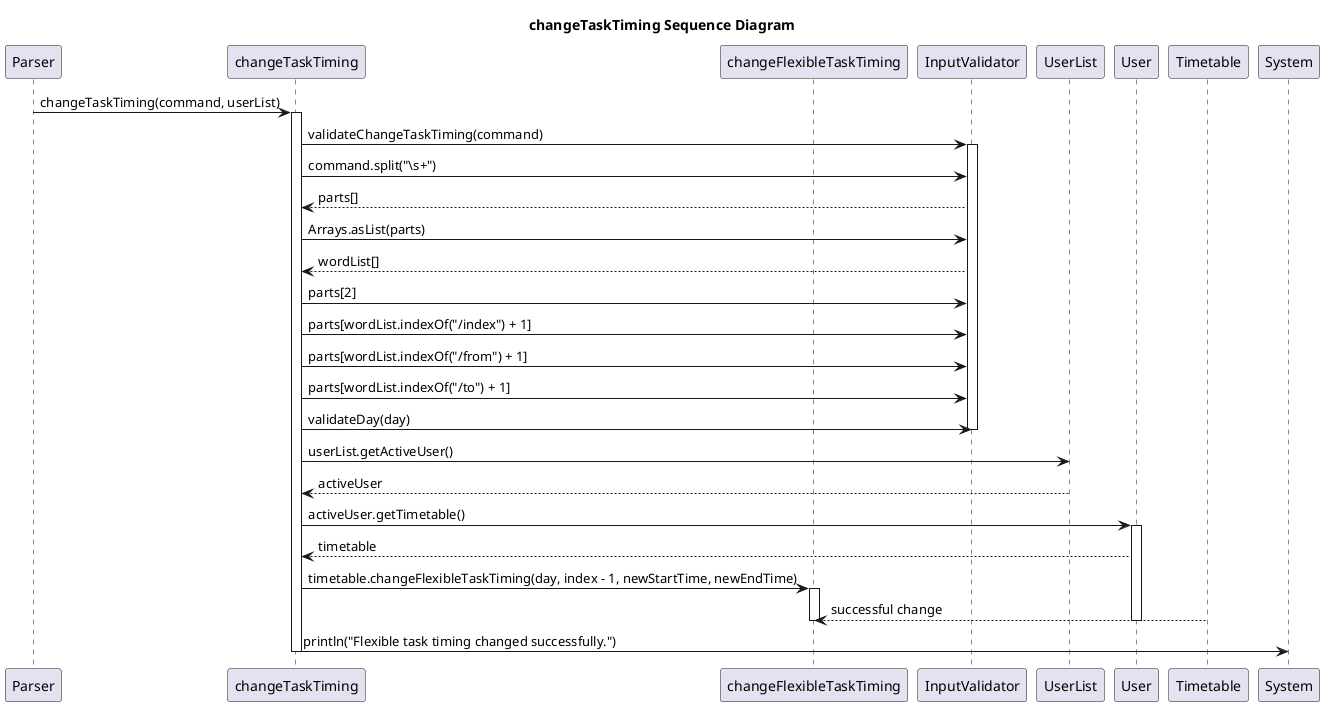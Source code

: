 @startuml
title changeTaskTiming Sequence Diagram

participant "Parser" as Caller
participant "changeTaskTiming" as Method
participant "changeFlexibleTaskTiming" as FlexibleMethod
participant "InputValidator" as InputValidator
participant "UserList" as UserList
participant "User" as User
participant "Timetable" as Timetable

Caller -> Method: changeTaskTiming(command, userList)
activate Method
Method -> InputValidator: validateChangeTaskTiming(command)
activate InputValidator
Method -> InputValidator: command.split("\\s+")
Method <-- InputValidator: parts[]
Method -> InputValidator: Arrays.asList(parts)
Method <-- InputValidator: wordList[]
Method -> InputValidator: parts[2]
Method -> InputValidator: parts[wordList.indexOf("/index") + 1]
Method -> InputValidator: parts[wordList.indexOf("/from") + 1]
Method -> InputValidator: parts[wordList.indexOf("/to") + 1]
Method -> InputValidator: validateDay(day)
deactivate InputValidator
Method -> UserList: userList.getActiveUser()
Method <-- UserList: activeUser
Method -> User: activeUser.getTimetable()
activate User
Method <-- User: timetable
Method -> FlexibleMethod: timetable.changeFlexibleTaskTiming(day, index - 1, newStartTime, newEndTime)
activate FlexibleMethod
FlexibleMethod <-- Timetable: successful change
deactivate FlexibleMethod
deactivate User
Method -> System: println("Flexible task timing changed successfully.")
deactivate Method

@enduml